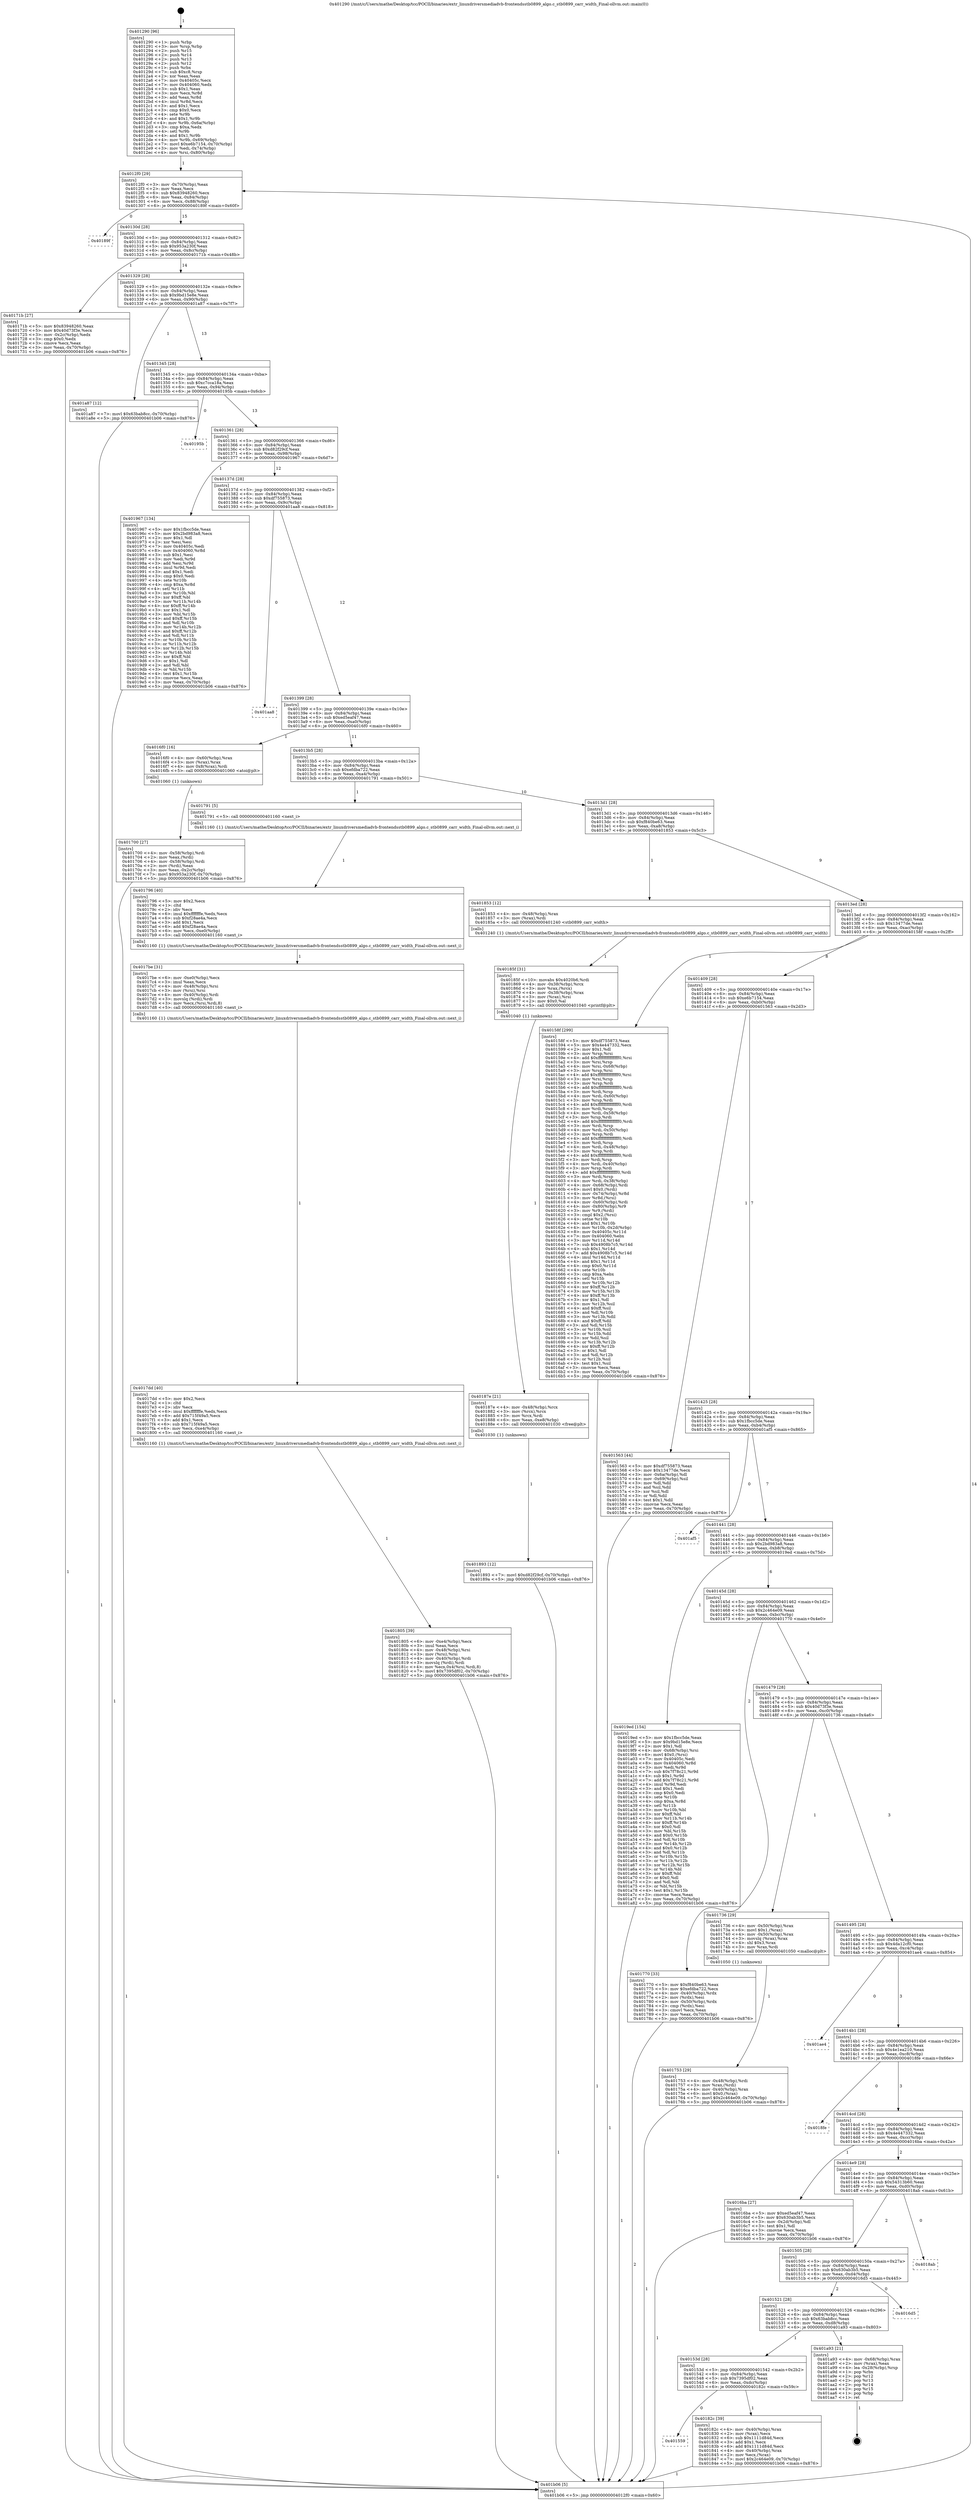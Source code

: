 digraph "0x401290" {
  label = "0x401290 (/mnt/c/Users/mathe/Desktop/tcc/POCII/binaries/extr_linuxdriversmediadvb-frontendsstb0899_algo.c_stb0899_carr_width_Final-ollvm.out::main(0))"
  labelloc = "t"
  node[shape=record]

  Entry [label="",width=0.3,height=0.3,shape=circle,fillcolor=black,style=filled]
  "0x4012f0" [label="{
     0x4012f0 [29]\l
     | [instrs]\l
     &nbsp;&nbsp;0x4012f0 \<+3\>: mov -0x70(%rbp),%eax\l
     &nbsp;&nbsp;0x4012f3 \<+2\>: mov %eax,%ecx\l
     &nbsp;&nbsp;0x4012f5 \<+6\>: sub $0x83948260,%ecx\l
     &nbsp;&nbsp;0x4012fb \<+6\>: mov %eax,-0x84(%rbp)\l
     &nbsp;&nbsp;0x401301 \<+6\>: mov %ecx,-0x88(%rbp)\l
     &nbsp;&nbsp;0x401307 \<+6\>: je 000000000040189f \<main+0x60f\>\l
  }"]
  "0x40189f" [label="{
     0x40189f\l
  }", style=dashed]
  "0x40130d" [label="{
     0x40130d [28]\l
     | [instrs]\l
     &nbsp;&nbsp;0x40130d \<+5\>: jmp 0000000000401312 \<main+0x82\>\l
     &nbsp;&nbsp;0x401312 \<+6\>: mov -0x84(%rbp),%eax\l
     &nbsp;&nbsp;0x401318 \<+5\>: sub $0x953a230f,%eax\l
     &nbsp;&nbsp;0x40131d \<+6\>: mov %eax,-0x8c(%rbp)\l
     &nbsp;&nbsp;0x401323 \<+6\>: je 000000000040171b \<main+0x48b\>\l
  }"]
  Exit [label="",width=0.3,height=0.3,shape=circle,fillcolor=black,style=filled,peripheries=2]
  "0x40171b" [label="{
     0x40171b [27]\l
     | [instrs]\l
     &nbsp;&nbsp;0x40171b \<+5\>: mov $0x83948260,%eax\l
     &nbsp;&nbsp;0x401720 \<+5\>: mov $0x40d73f3e,%ecx\l
     &nbsp;&nbsp;0x401725 \<+3\>: mov -0x2c(%rbp),%edx\l
     &nbsp;&nbsp;0x401728 \<+3\>: cmp $0x0,%edx\l
     &nbsp;&nbsp;0x40172b \<+3\>: cmove %ecx,%eax\l
     &nbsp;&nbsp;0x40172e \<+3\>: mov %eax,-0x70(%rbp)\l
     &nbsp;&nbsp;0x401731 \<+5\>: jmp 0000000000401b06 \<main+0x876\>\l
  }"]
  "0x401329" [label="{
     0x401329 [28]\l
     | [instrs]\l
     &nbsp;&nbsp;0x401329 \<+5\>: jmp 000000000040132e \<main+0x9e\>\l
     &nbsp;&nbsp;0x40132e \<+6\>: mov -0x84(%rbp),%eax\l
     &nbsp;&nbsp;0x401334 \<+5\>: sub $0x9bd15e8e,%eax\l
     &nbsp;&nbsp;0x401339 \<+6\>: mov %eax,-0x90(%rbp)\l
     &nbsp;&nbsp;0x40133f \<+6\>: je 0000000000401a87 \<main+0x7f7\>\l
  }"]
  "0x401893" [label="{
     0x401893 [12]\l
     | [instrs]\l
     &nbsp;&nbsp;0x401893 \<+7\>: movl $0xd82f29cf,-0x70(%rbp)\l
     &nbsp;&nbsp;0x40189a \<+5\>: jmp 0000000000401b06 \<main+0x876\>\l
  }"]
  "0x401a87" [label="{
     0x401a87 [12]\l
     | [instrs]\l
     &nbsp;&nbsp;0x401a87 \<+7\>: movl $0x63bab8cc,-0x70(%rbp)\l
     &nbsp;&nbsp;0x401a8e \<+5\>: jmp 0000000000401b06 \<main+0x876\>\l
  }"]
  "0x401345" [label="{
     0x401345 [28]\l
     | [instrs]\l
     &nbsp;&nbsp;0x401345 \<+5\>: jmp 000000000040134a \<main+0xba\>\l
     &nbsp;&nbsp;0x40134a \<+6\>: mov -0x84(%rbp),%eax\l
     &nbsp;&nbsp;0x401350 \<+5\>: sub $0xc7cca18a,%eax\l
     &nbsp;&nbsp;0x401355 \<+6\>: mov %eax,-0x94(%rbp)\l
     &nbsp;&nbsp;0x40135b \<+6\>: je 000000000040195b \<main+0x6cb\>\l
  }"]
  "0x40187e" [label="{
     0x40187e [21]\l
     | [instrs]\l
     &nbsp;&nbsp;0x40187e \<+4\>: mov -0x48(%rbp),%rcx\l
     &nbsp;&nbsp;0x401882 \<+3\>: mov (%rcx),%rcx\l
     &nbsp;&nbsp;0x401885 \<+3\>: mov %rcx,%rdi\l
     &nbsp;&nbsp;0x401888 \<+6\>: mov %eax,-0xe8(%rbp)\l
     &nbsp;&nbsp;0x40188e \<+5\>: call 0000000000401030 \<free@plt\>\l
     | [calls]\l
     &nbsp;&nbsp;0x401030 \{1\} (unknown)\l
  }"]
  "0x40195b" [label="{
     0x40195b\l
  }", style=dashed]
  "0x401361" [label="{
     0x401361 [28]\l
     | [instrs]\l
     &nbsp;&nbsp;0x401361 \<+5\>: jmp 0000000000401366 \<main+0xd6\>\l
     &nbsp;&nbsp;0x401366 \<+6\>: mov -0x84(%rbp),%eax\l
     &nbsp;&nbsp;0x40136c \<+5\>: sub $0xd82f29cf,%eax\l
     &nbsp;&nbsp;0x401371 \<+6\>: mov %eax,-0x98(%rbp)\l
     &nbsp;&nbsp;0x401377 \<+6\>: je 0000000000401967 \<main+0x6d7\>\l
  }"]
  "0x40185f" [label="{
     0x40185f [31]\l
     | [instrs]\l
     &nbsp;&nbsp;0x40185f \<+10\>: movabs $0x4020b6,%rdi\l
     &nbsp;&nbsp;0x401869 \<+4\>: mov -0x38(%rbp),%rcx\l
     &nbsp;&nbsp;0x40186d \<+3\>: mov %rax,(%rcx)\l
     &nbsp;&nbsp;0x401870 \<+4\>: mov -0x38(%rbp),%rax\l
     &nbsp;&nbsp;0x401874 \<+3\>: mov (%rax),%rsi\l
     &nbsp;&nbsp;0x401877 \<+2\>: mov $0x0,%al\l
     &nbsp;&nbsp;0x401879 \<+5\>: call 0000000000401040 \<printf@plt\>\l
     | [calls]\l
     &nbsp;&nbsp;0x401040 \{1\} (unknown)\l
  }"]
  "0x401967" [label="{
     0x401967 [134]\l
     | [instrs]\l
     &nbsp;&nbsp;0x401967 \<+5\>: mov $0x1fbcc5de,%eax\l
     &nbsp;&nbsp;0x40196c \<+5\>: mov $0x2bd983a8,%ecx\l
     &nbsp;&nbsp;0x401971 \<+2\>: mov $0x1,%dl\l
     &nbsp;&nbsp;0x401973 \<+2\>: xor %esi,%esi\l
     &nbsp;&nbsp;0x401975 \<+7\>: mov 0x40405c,%edi\l
     &nbsp;&nbsp;0x40197c \<+8\>: mov 0x404060,%r8d\l
     &nbsp;&nbsp;0x401984 \<+3\>: sub $0x1,%esi\l
     &nbsp;&nbsp;0x401987 \<+3\>: mov %edi,%r9d\l
     &nbsp;&nbsp;0x40198a \<+3\>: add %esi,%r9d\l
     &nbsp;&nbsp;0x40198d \<+4\>: imul %r9d,%edi\l
     &nbsp;&nbsp;0x401991 \<+3\>: and $0x1,%edi\l
     &nbsp;&nbsp;0x401994 \<+3\>: cmp $0x0,%edi\l
     &nbsp;&nbsp;0x401997 \<+4\>: sete %r10b\l
     &nbsp;&nbsp;0x40199b \<+4\>: cmp $0xa,%r8d\l
     &nbsp;&nbsp;0x40199f \<+4\>: setl %r11b\l
     &nbsp;&nbsp;0x4019a3 \<+3\>: mov %r10b,%bl\l
     &nbsp;&nbsp;0x4019a6 \<+3\>: xor $0xff,%bl\l
     &nbsp;&nbsp;0x4019a9 \<+3\>: mov %r11b,%r14b\l
     &nbsp;&nbsp;0x4019ac \<+4\>: xor $0xff,%r14b\l
     &nbsp;&nbsp;0x4019b0 \<+3\>: xor $0x1,%dl\l
     &nbsp;&nbsp;0x4019b3 \<+3\>: mov %bl,%r15b\l
     &nbsp;&nbsp;0x4019b6 \<+4\>: and $0xff,%r15b\l
     &nbsp;&nbsp;0x4019ba \<+3\>: and %dl,%r10b\l
     &nbsp;&nbsp;0x4019bd \<+3\>: mov %r14b,%r12b\l
     &nbsp;&nbsp;0x4019c0 \<+4\>: and $0xff,%r12b\l
     &nbsp;&nbsp;0x4019c4 \<+3\>: and %dl,%r11b\l
     &nbsp;&nbsp;0x4019c7 \<+3\>: or %r10b,%r15b\l
     &nbsp;&nbsp;0x4019ca \<+3\>: or %r11b,%r12b\l
     &nbsp;&nbsp;0x4019cd \<+3\>: xor %r12b,%r15b\l
     &nbsp;&nbsp;0x4019d0 \<+3\>: or %r14b,%bl\l
     &nbsp;&nbsp;0x4019d3 \<+3\>: xor $0xff,%bl\l
     &nbsp;&nbsp;0x4019d6 \<+3\>: or $0x1,%dl\l
     &nbsp;&nbsp;0x4019d9 \<+2\>: and %dl,%bl\l
     &nbsp;&nbsp;0x4019db \<+3\>: or %bl,%r15b\l
     &nbsp;&nbsp;0x4019de \<+4\>: test $0x1,%r15b\l
     &nbsp;&nbsp;0x4019e2 \<+3\>: cmovne %ecx,%eax\l
     &nbsp;&nbsp;0x4019e5 \<+3\>: mov %eax,-0x70(%rbp)\l
     &nbsp;&nbsp;0x4019e8 \<+5\>: jmp 0000000000401b06 \<main+0x876\>\l
  }"]
  "0x40137d" [label="{
     0x40137d [28]\l
     | [instrs]\l
     &nbsp;&nbsp;0x40137d \<+5\>: jmp 0000000000401382 \<main+0xf2\>\l
     &nbsp;&nbsp;0x401382 \<+6\>: mov -0x84(%rbp),%eax\l
     &nbsp;&nbsp;0x401388 \<+5\>: sub $0xdf755873,%eax\l
     &nbsp;&nbsp;0x40138d \<+6\>: mov %eax,-0x9c(%rbp)\l
     &nbsp;&nbsp;0x401393 \<+6\>: je 0000000000401aa8 \<main+0x818\>\l
  }"]
  "0x401559" [label="{
     0x401559\l
  }", style=dashed]
  "0x401aa8" [label="{
     0x401aa8\l
  }", style=dashed]
  "0x401399" [label="{
     0x401399 [28]\l
     | [instrs]\l
     &nbsp;&nbsp;0x401399 \<+5\>: jmp 000000000040139e \<main+0x10e\>\l
     &nbsp;&nbsp;0x40139e \<+6\>: mov -0x84(%rbp),%eax\l
     &nbsp;&nbsp;0x4013a4 \<+5\>: sub $0xed5eaf47,%eax\l
     &nbsp;&nbsp;0x4013a9 \<+6\>: mov %eax,-0xa0(%rbp)\l
     &nbsp;&nbsp;0x4013af \<+6\>: je 00000000004016f0 \<main+0x460\>\l
  }"]
  "0x40182c" [label="{
     0x40182c [39]\l
     | [instrs]\l
     &nbsp;&nbsp;0x40182c \<+4\>: mov -0x40(%rbp),%rax\l
     &nbsp;&nbsp;0x401830 \<+2\>: mov (%rax),%ecx\l
     &nbsp;&nbsp;0x401832 \<+6\>: sub $0x1111d84d,%ecx\l
     &nbsp;&nbsp;0x401838 \<+3\>: add $0x1,%ecx\l
     &nbsp;&nbsp;0x40183b \<+6\>: add $0x1111d84d,%ecx\l
     &nbsp;&nbsp;0x401841 \<+4\>: mov -0x40(%rbp),%rax\l
     &nbsp;&nbsp;0x401845 \<+2\>: mov %ecx,(%rax)\l
     &nbsp;&nbsp;0x401847 \<+7\>: movl $0x2c464e09,-0x70(%rbp)\l
     &nbsp;&nbsp;0x40184e \<+5\>: jmp 0000000000401b06 \<main+0x876\>\l
  }"]
  "0x4016f0" [label="{
     0x4016f0 [16]\l
     | [instrs]\l
     &nbsp;&nbsp;0x4016f0 \<+4\>: mov -0x60(%rbp),%rax\l
     &nbsp;&nbsp;0x4016f4 \<+3\>: mov (%rax),%rax\l
     &nbsp;&nbsp;0x4016f7 \<+4\>: mov 0x8(%rax),%rdi\l
     &nbsp;&nbsp;0x4016fb \<+5\>: call 0000000000401060 \<atoi@plt\>\l
     | [calls]\l
     &nbsp;&nbsp;0x401060 \{1\} (unknown)\l
  }"]
  "0x4013b5" [label="{
     0x4013b5 [28]\l
     | [instrs]\l
     &nbsp;&nbsp;0x4013b5 \<+5\>: jmp 00000000004013ba \<main+0x12a\>\l
     &nbsp;&nbsp;0x4013ba \<+6\>: mov -0x84(%rbp),%eax\l
     &nbsp;&nbsp;0x4013c0 \<+5\>: sub $0xefdba722,%eax\l
     &nbsp;&nbsp;0x4013c5 \<+6\>: mov %eax,-0xa4(%rbp)\l
     &nbsp;&nbsp;0x4013cb \<+6\>: je 0000000000401791 \<main+0x501\>\l
  }"]
  "0x40153d" [label="{
     0x40153d [28]\l
     | [instrs]\l
     &nbsp;&nbsp;0x40153d \<+5\>: jmp 0000000000401542 \<main+0x2b2\>\l
     &nbsp;&nbsp;0x401542 \<+6\>: mov -0x84(%rbp),%eax\l
     &nbsp;&nbsp;0x401548 \<+5\>: sub $0x7395df02,%eax\l
     &nbsp;&nbsp;0x40154d \<+6\>: mov %eax,-0xdc(%rbp)\l
     &nbsp;&nbsp;0x401553 \<+6\>: je 000000000040182c \<main+0x59c\>\l
  }"]
  "0x401791" [label="{
     0x401791 [5]\l
     | [instrs]\l
     &nbsp;&nbsp;0x401791 \<+5\>: call 0000000000401160 \<next_i\>\l
     | [calls]\l
     &nbsp;&nbsp;0x401160 \{1\} (/mnt/c/Users/mathe/Desktop/tcc/POCII/binaries/extr_linuxdriversmediadvb-frontendsstb0899_algo.c_stb0899_carr_width_Final-ollvm.out::next_i)\l
  }"]
  "0x4013d1" [label="{
     0x4013d1 [28]\l
     | [instrs]\l
     &nbsp;&nbsp;0x4013d1 \<+5\>: jmp 00000000004013d6 \<main+0x146\>\l
     &nbsp;&nbsp;0x4013d6 \<+6\>: mov -0x84(%rbp),%eax\l
     &nbsp;&nbsp;0x4013dc \<+5\>: sub $0xf840be63,%eax\l
     &nbsp;&nbsp;0x4013e1 \<+6\>: mov %eax,-0xa8(%rbp)\l
     &nbsp;&nbsp;0x4013e7 \<+6\>: je 0000000000401853 \<main+0x5c3\>\l
  }"]
  "0x401a93" [label="{
     0x401a93 [21]\l
     | [instrs]\l
     &nbsp;&nbsp;0x401a93 \<+4\>: mov -0x68(%rbp),%rax\l
     &nbsp;&nbsp;0x401a97 \<+2\>: mov (%rax),%eax\l
     &nbsp;&nbsp;0x401a99 \<+4\>: lea -0x28(%rbp),%rsp\l
     &nbsp;&nbsp;0x401a9d \<+1\>: pop %rbx\l
     &nbsp;&nbsp;0x401a9e \<+2\>: pop %r12\l
     &nbsp;&nbsp;0x401aa0 \<+2\>: pop %r13\l
     &nbsp;&nbsp;0x401aa2 \<+2\>: pop %r14\l
     &nbsp;&nbsp;0x401aa4 \<+2\>: pop %r15\l
     &nbsp;&nbsp;0x401aa6 \<+1\>: pop %rbp\l
     &nbsp;&nbsp;0x401aa7 \<+1\>: ret\l
  }"]
  "0x401853" [label="{
     0x401853 [12]\l
     | [instrs]\l
     &nbsp;&nbsp;0x401853 \<+4\>: mov -0x48(%rbp),%rax\l
     &nbsp;&nbsp;0x401857 \<+3\>: mov (%rax),%rdi\l
     &nbsp;&nbsp;0x40185a \<+5\>: call 0000000000401240 \<stb0899_carr_width\>\l
     | [calls]\l
     &nbsp;&nbsp;0x401240 \{1\} (/mnt/c/Users/mathe/Desktop/tcc/POCII/binaries/extr_linuxdriversmediadvb-frontendsstb0899_algo.c_stb0899_carr_width_Final-ollvm.out::stb0899_carr_width)\l
  }"]
  "0x4013ed" [label="{
     0x4013ed [28]\l
     | [instrs]\l
     &nbsp;&nbsp;0x4013ed \<+5\>: jmp 00000000004013f2 \<main+0x162\>\l
     &nbsp;&nbsp;0x4013f2 \<+6\>: mov -0x84(%rbp),%eax\l
     &nbsp;&nbsp;0x4013f8 \<+5\>: sub $0x13477de,%eax\l
     &nbsp;&nbsp;0x4013fd \<+6\>: mov %eax,-0xac(%rbp)\l
     &nbsp;&nbsp;0x401403 \<+6\>: je 000000000040158f \<main+0x2ff\>\l
  }"]
  "0x401521" [label="{
     0x401521 [28]\l
     | [instrs]\l
     &nbsp;&nbsp;0x401521 \<+5\>: jmp 0000000000401526 \<main+0x296\>\l
     &nbsp;&nbsp;0x401526 \<+6\>: mov -0x84(%rbp),%eax\l
     &nbsp;&nbsp;0x40152c \<+5\>: sub $0x63bab8cc,%eax\l
     &nbsp;&nbsp;0x401531 \<+6\>: mov %eax,-0xd8(%rbp)\l
     &nbsp;&nbsp;0x401537 \<+6\>: je 0000000000401a93 \<main+0x803\>\l
  }"]
  "0x40158f" [label="{
     0x40158f [299]\l
     | [instrs]\l
     &nbsp;&nbsp;0x40158f \<+5\>: mov $0xdf755873,%eax\l
     &nbsp;&nbsp;0x401594 \<+5\>: mov $0x4e447332,%ecx\l
     &nbsp;&nbsp;0x401599 \<+2\>: mov $0x1,%dl\l
     &nbsp;&nbsp;0x40159b \<+3\>: mov %rsp,%rsi\l
     &nbsp;&nbsp;0x40159e \<+4\>: add $0xfffffffffffffff0,%rsi\l
     &nbsp;&nbsp;0x4015a2 \<+3\>: mov %rsi,%rsp\l
     &nbsp;&nbsp;0x4015a5 \<+4\>: mov %rsi,-0x68(%rbp)\l
     &nbsp;&nbsp;0x4015a9 \<+3\>: mov %rsp,%rsi\l
     &nbsp;&nbsp;0x4015ac \<+4\>: add $0xfffffffffffffff0,%rsi\l
     &nbsp;&nbsp;0x4015b0 \<+3\>: mov %rsi,%rsp\l
     &nbsp;&nbsp;0x4015b3 \<+3\>: mov %rsp,%rdi\l
     &nbsp;&nbsp;0x4015b6 \<+4\>: add $0xfffffffffffffff0,%rdi\l
     &nbsp;&nbsp;0x4015ba \<+3\>: mov %rdi,%rsp\l
     &nbsp;&nbsp;0x4015bd \<+4\>: mov %rdi,-0x60(%rbp)\l
     &nbsp;&nbsp;0x4015c1 \<+3\>: mov %rsp,%rdi\l
     &nbsp;&nbsp;0x4015c4 \<+4\>: add $0xfffffffffffffff0,%rdi\l
     &nbsp;&nbsp;0x4015c8 \<+3\>: mov %rdi,%rsp\l
     &nbsp;&nbsp;0x4015cb \<+4\>: mov %rdi,-0x58(%rbp)\l
     &nbsp;&nbsp;0x4015cf \<+3\>: mov %rsp,%rdi\l
     &nbsp;&nbsp;0x4015d2 \<+4\>: add $0xfffffffffffffff0,%rdi\l
     &nbsp;&nbsp;0x4015d6 \<+3\>: mov %rdi,%rsp\l
     &nbsp;&nbsp;0x4015d9 \<+4\>: mov %rdi,-0x50(%rbp)\l
     &nbsp;&nbsp;0x4015dd \<+3\>: mov %rsp,%rdi\l
     &nbsp;&nbsp;0x4015e0 \<+4\>: add $0xfffffffffffffff0,%rdi\l
     &nbsp;&nbsp;0x4015e4 \<+3\>: mov %rdi,%rsp\l
     &nbsp;&nbsp;0x4015e7 \<+4\>: mov %rdi,-0x48(%rbp)\l
     &nbsp;&nbsp;0x4015eb \<+3\>: mov %rsp,%rdi\l
     &nbsp;&nbsp;0x4015ee \<+4\>: add $0xfffffffffffffff0,%rdi\l
     &nbsp;&nbsp;0x4015f2 \<+3\>: mov %rdi,%rsp\l
     &nbsp;&nbsp;0x4015f5 \<+4\>: mov %rdi,-0x40(%rbp)\l
     &nbsp;&nbsp;0x4015f9 \<+3\>: mov %rsp,%rdi\l
     &nbsp;&nbsp;0x4015fc \<+4\>: add $0xfffffffffffffff0,%rdi\l
     &nbsp;&nbsp;0x401600 \<+3\>: mov %rdi,%rsp\l
     &nbsp;&nbsp;0x401603 \<+4\>: mov %rdi,-0x38(%rbp)\l
     &nbsp;&nbsp;0x401607 \<+4\>: mov -0x68(%rbp),%rdi\l
     &nbsp;&nbsp;0x40160b \<+6\>: movl $0x0,(%rdi)\l
     &nbsp;&nbsp;0x401611 \<+4\>: mov -0x74(%rbp),%r8d\l
     &nbsp;&nbsp;0x401615 \<+3\>: mov %r8d,(%rsi)\l
     &nbsp;&nbsp;0x401618 \<+4\>: mov -0x60(%rbp),%rdi\l
     &nbsp;&nbsp;0x40161c \<+4\>: mov -0x80(%rbp),%r9\l
     &nbsp;&nbsp;0x401620 \<+3\>: mov %r9,(%rdi)\l
     &nbsp;&nbsp;0x401623 \<+3\>: cmpl $0x2,(%rsi)\l
     &nbsp;&nbsp;0x401626 \<+4\>: setne %r10b\l
     &nbsp;&nbsp;0x40162a \<+4\>: and $0x1,%r10b\l
     &nbsp;&nbsp;0x40162e \<+4\>: mov %r10b,-0x2d(%rbp)\l
     &nbsp;&nbsp;0x401632 \<+8\>: mov 0x40405c,%r11d\l
     &nbsp;&nbsp;0x40163a \<+7\>: mov 0x404060,%ebx\l
     &nbsp;&nbsp;0x401641 \<+3\>: mov %r11d,%r14d\l
     &nbsp;&nbsp;0x401644 \<+7\>: sub $0x4908b7c5,%r14d\l
     &nbsp;&nbsp;0x40164b \<+4\>: sub $0x1,%r14d\l
     &nbsp;&nbsp;0x40164f \<+7\>: add $0x4908b7c5,%r14d\l
     &nbsp;&nbsp;0x401656 \<+4\>: imul %r14d,%r11d\l
     &nbsp;&nbsp;0x40165a \<+4\>: and $0x1,%r11d\l
     &nbsp;&nbsp;0x40165e \<+4\>: cmp $0x0,%r11d\l
     &nbsp;&nbsp;0x401662 \<+4\>: sete %r10b\l
     &nbsp;&nbsp;0x401666 \<+3\>: cmp $0xa,%ebx\l
     &nbsp;&nbsp;0x401669 \<+4\>: setl %r15b\l
     &nbsp;&nbsp;0x40166d \<+3\>: mov %r10b,%r12b\l
     &nbsp;&nbsp;0x401670 \<+4\>: xor $0xff,%r12b\l
     &nbsp;&nbsp;0x401674 \<+3\>: mov %r15b,%r13b\l
     &nbsp;&nbsp;0x401677 \<+4\>: xor $0xff,%r13b\l
     &nbsp;&nbsp;0x40167b \<+3\>: xor $0x1,%dl\l
     &nbsp;&nbsp;0x40167e \<+3\>: mov %r12b,%sil\l
     &nbsp;&nbsp;0x401681 \<+4\>: and $0xff,%sil\l
     &nbsp;&nbsp;0x401685 \<+3\>: and %dl,%r10b\l
     &nbsp;&nbsp;0x401688 \<+3\>: mov %r13b,%dil\l
     &nbsp;&nbsp;0x40168b \<+4\>: and $0xff,%dil\l
     &nbsp;&nbsp;0x40168f \<+3\>: and %dl,%r15b\l
     &nbsp;&nbsp;0x401692 \<+3\>: or %r10b,%sil\l
     &nbsp;&nbsp;0x401695 \<+3\>: or %r15b,%dil\l
     &nbsp;&nbsp;0x401698 \<+3\>: xor %dil,%sil\l
     &nbsp;&nbsp;0x40169b \<+3\>: or %r13b,%r12b\l
     &nbsp;&nbsp;0x40169e \<+4\>: xor $0xff,%r12b\l
     &nbsp;&nbsp;0x4016a2 \<+3\>: or $0x1,%dl\l
     &nbsp;&nbsp;0x4016a5 \<+3\>: and %dl,%r12b\l
     &nbsp;&nbsp;0x4016a8 \<+3\>: or %r12b,%sil\l
     &nbsp;&nbsp;0x4016ab \<+4\>: test $0x1,%sil\l
     &nbsp;&nbsp;0x4016af \<+3\>: cmovne %ecx,%eax\l
     &nbsp;&nbsp;0x4016b2 \<+3\>: mov %eax,-0x70(%rbp)\l
     &nbsp;&nbsp;0x4016b5 \<+5\>: jmp 0000000000401b06 \<main+0x876\>\l
  }"]
  "0x401409" [label="{
     0x401409 [28]\l
     | [instrs]\l
     &nbsp;&nbsp;0x401409 \<+5\>: jmp 000000000040140e \<main+0x17e\>\l
     &nbsp;&nbsp;0x40140e \<+6\>: mov -0x84(%rbp),%eax\l
     &nbsp;&nbsp;0x401414 \<+5\>: sub $0xe6b7154,%eax\l
     &nbsp;&nbsp;0x401419 \<+6\>: mov %eax,-0xb0(%rbp)\l
     &nbsp;&nbsp;0x40141f \<+6\>: je 0000000000401563 \<main+0x2d3\>\l
  }"]
  "0x4016d5" [label="{
     0x4016d5\l
  }", style=dashed]
  "0x401563" [label="{
     0x401563 [44]\l
     | [instrs]\l
     &nbsp;&nbsp;0x401563 \<+5\>: mov $0xdf755873,%eax\l
     &nbsp;&nbsp;0x401568 \<+5\>: mov $0x13477de,%ecx\l
     &nbsp;&nbsp;0x40156d \<+3\>: mov -0x6a(%rbp),%dl\l
     &nbsp;&nbsp;0x401570 \<+4\>: mov -0x69(%rbp),%sil\l
     &nbsp;&nbsp;0x401574 \<+3\>: mov %dl,%dil\l
     &nbsp;&nbsp;0x401577 \<+3\>: and %sil,%dil\l
     &nbsp;&nbsp;0x40157a \<+3\>: xor %sil,%dl\l
     &nbsp;&nbsp;0x40157d \<+3\>: or %dl,%dil\l
     &nbsp;&nbsp;0x401580 \<+4\>: test $0x1,%dil\l
     &nbsp;&nbsp;0x401584 \<+3\>: cmovne %ecx,%eax\l
     &nbsp;&nbsp;0x401587 \<+3\>: mov %eax,-0x70(%rbp)\l
     &nbsp;&nbsp;0x40158a \<+5\>: jmp 0000000000401b06 \<main+0x876\>\l
  }"]
  "0x401425" [label="{
     0x401425 [28]\l
     | [instrs]\l
     &nbsp;&nbsp;0x401425 \<+5\>: jmp 000000000040142a \<main+0x19a\>\l
     &nbsp;&nbsp;0x40142a \<+6\>: mov -0x84(%rbp),%eax\l
     &nbsp;&nbsp;0x401430 \<+5\>: sub $0x1fbcc5de,%eax\l
     &nbsp;&nbsp;0x401435 \<+6\>: mov %eax,-0xb4(%rbp)\l
     &nbsp;&nbsp;0x40143b \<+6\>: je 0000000000401af5 \<main+0x865\>\l
  }"]
  "0x401b06" [label="{
     0x401b06 [5]\l
     | [instrs]\l
     &nbsp;&nbsp;0x401b06 \<+5\>: jmp 00000000004012f0 \<main+0x60\>\l
  }"]
  "0x401290" [label="{
     0x401290 [96]\l
     | [instrs]\l
     &nbsp;&nbsp;0x401290 \<+1\>: push %rbp\l
     &nbsp;&nbsp;0x401291 \<+3\>: mov %rsp,%rbp\l
     &nbsp;&nbsp;0x401294 \<+2\>: push %r15\l
     &nbsp;&nbsp;0x401296 \<+2\>: push %r14\l
     &nbsp;&nbsp;0x401298 \<+2\>: push %r13\l
     &nbsp;&nbsp;0x40129a \<+2\>: push %r12\l
     &nbsp;&nbsp;0x40129c \<+1\>: push %rbx\l
     &nbsp;&nbsp;0x40129d \<+7\>: sub $0xc8,%rsp\l
     &nbsp;&nbsp;0x4012a4 \<+2\>: xor %eax,%eax\l
     &nbsp;&nbsp;0x4012a6 \<+7\>: mov 0x40405c,%ecx\l
     &nbsp;&nbsp;0x4012ad \<+7\>: mov 0x404060,%edx\l
     &nbsp;&nbsp;0x4012b4 \<+3\>: sub $0x1,%eax\l
     &nbsp;&nbsp;0x4012b7 \<+3\>: mov %ecx,%r8d\l
     &nbsp;&nbsp;0x4012ba \<+3\>: add %eax,%r8d\l
     &nbsp;&nbsp;0x4012bd \<+4\>: imul %r8d,%ecx\l
     &nbsp;&nbsp;0x4012c1 \<+3\>: and $0x1,%ecx\l
     &nbsp;&nbsp;0x4012c4 \<+3\>: cmp $0x0,%ecx\l
     &nbsp;&nbsp;0x4012c7 \<+4\>: sete %r9b\l
     &nbsp;&nbsp;0x4012cb \<+4\>: and $0x1,%r9b\l
     &nbsp;&nbsp;0x4012cf \<+4\>: mov %r9b,-0x6a(%rbp)\l
     &nbsp;&nbsp;0x4012d3 \<+3\>: cmp $0xa,%edx\l
     &nbsp;&nbsp;0x4012d6 \<+4\>: setl %r9b\l
     &nbsp;&nbsp;0x4012da \<+4\>: and $0x1,%r9b\l
     &nbsp;&nbsp;0x4012de \<+4\>: mov %r9b,-0x69(%rbp)\l
     &nbsp;&nbsp;0x4012e2 \<+7\>: movl $0xe6b7154,-0x70(%rbp)\l
     &nbsp;&nbsp;0x4012e9 \<+3\>: mov %edi,-0x74(%rbp)\l
     &nbsp;&nbsp;0x4012ec \<+4\>: mov %rsi,-0x80(%rbp)\l
  }"]
  "0x401505" [label="{
     0x401505 [28]\l
     | [instrs]\l
     &nbsp;&nbsp;0x401505 \<+5\>: jmp 000000000040150a \<main+0x27a\>\l
     &nbsp;&nbsp;0x40150a \<+6\>: mov -0x84(%rbp),%eax\l
     &nbsp;&nbsp;0x401510 \<+5\>: sub $0x630ab3b5,%eax\l
     &nbsp;&nbsp;0x401515 \<+6\>: mov %eax,-0xd4(%rbp)\l
     &nbsp;&nbsp;0x40151b \<+6\>: je 00000000004016d5 \<main+0x445\>\l
  }"]
  "0x4018ab" [label="{
     0x4018ab\l
  }", style=dashed]
  "0x401af5" [label="{
     0x401af5\l
  }", style=dashed]
  "0x401441" [label="{
     0x401441 [28]\l
     | [instrs]\l
     &nbsp;&nbsp;0x401441 \<+5\>: jmp 0000000000401446 \<main+0x1b6\>\l
     &nbsp;&nbsp;0x401446 \<+6\>: mov -0x84(%rbp),%eax\l
     &nbsp;&nbsp;0x40144c \<+5\>: sub $0x2bd983a8,%eax\l
     &nbsp;&nbsp;0x401451 \<+6\>: mov %eax,-0xb8(%rbp)\l
     &nbsp;&nbsp;0x401457 \<+6\>: je 00000000004019ed \<main+0x75d\>\l
  }"]
  "0x401805" [label="{
     0x401805 [39]\l
     | [instrs]\l
     &nbsp;&nbsp;0x401805 \<+6\>: mov -0xe4(%rbp),%ecx\l
     &nbsp;&nbsp;0x40180b \<+3\>: imul %eax,%ecx\l
     &nbsp;&nbsp;0x40180e \<+4\>: mov -0x48(%rbp),%rsi\l
     &nbsp;&nbsp;0x401812 \<+3\>: mov (%rsi),%rsi\l
     &nbsp;&nbsp;0x401815 \<+4\>: mov -0x40(%rbp),%rdi\l
     &nbsp;&nbsp;0x401819 \<+3\>: movslq (%rdi),%rdi\l
     &nbsp;&nbsp;0x40181c \<+4\>: mov %ecx,0x4(%rsi,%rdi,8)\l
     &nbsp;&nbsp;0x401820 \<+7\>: movl $0x7395df02,-0x70(%rbp)\l
     &nbsp;&nbsp;0x401827 \<+5\>: jmp 0000000000401b06 \<main+0x876\>\l
  }"]
  "0x4019ed" [label="{
     0x4019ed [154]\l
     | [instrs]\l
     &nbsp;&nbsp;0x4019ed \<+5\>: mov $0x1fbcc5de,%eax\l
     &nbsp;&nbsp;0x4019f2 \<+5\>: mov $0x9bd15e8e,%ecx\l
     &nbsp;&nbsp;0x4019f7 \<+2\>: mov $0x1,%dl\l
     &nbsp;&nbsp;0x4019f9 \<+4\>: mov -0x68(%rbp),%rsi\l
     &nbsp;&nbsp;0x4019fd \<+6\>: movl $0x0,(%rsi)\l
     &nbsp;&nbsp;0x401a03 \<+7\>: mov 0x40405c,%edi\l
     &nbsp;&nbsp;0x401a0a \<+8\>: mov 0x404060,%r8d\l
     &nbsp;&nbsp;0x401a12 \<+3\>: mov %edi,%r9d\l
     &nbsp;&nbsp;0x401a15 \<+7\>: sub $0x7f78c21,%r9d\l
     &nbsp;&nbsp;0x401a1c \<+4\>: sub $0x1,%r9d\l
     &nbsp;&nbsp;0x401a20 \<+7\>: add $0x7f78c21,%r9d\l
     &nbsp;&nbsp;0x401a27 \<+4\>: imul %r9d,%edi\l
     &nbsp;&nbsp;0x401a2b \<+3\>: and $0x1,%edi\l
     &nbsp;&nbsp;0x401a2e \<+3\>: cmp $0x0,%edi\l
     &nbsp;&nbsp;0x401a31 \<+4\>: sete %r10b\l
     &nbsp;&nbsp;0x401a35 \<+4\>: cmp $0xa,%r8d\l
     &nbsp;&nbsp;0x401a39 \<+4\>: setl %r11b\l
     &nbsp;&nbsp;0x401a3d \<+3\>: mov %r10b,%bl\l
     &nbsp;&nbsp;0x401a40 \<+3\>: xor $0xff,%bl\l
     &nbsp;&nbsp;0x401a43 \<+3\>: mov %r11b,%r14b\l
     &nbsp;&nbsp;0x401a46 \<+4\>: xor $0xff,%r14b\l
     &nbsp;&nbsp;0x401a4a \<+3\>: xor $0x0,%dl\l
     &nbsp;&nbsp;0x401a4d \<+3\>: mov %bl,%r15b\l
     &nbsp;&nbsp;0x401a50 \<+4\>: and $0x0,%r15b\l
     &nbsp;&nbsp;0x401a54 \<+3\>: and %dl,%r10b\l
     &nbsp;&nbsp;0x401a57 \<+3\>: mov %r14b,%r12b\l
     &nbsp;&nbsp;0x401a5a \<+4\>: and $0x0,%r12b\l
     &nbsp;&nbsp;0x401a5e \<+3\>: and %dl,%r11b\l
     &nbsp;&nbsp;0x401a61 \<+3\>: or %r10b,%r15b\l
     &nbsp;&nbsp;0x401a64 \<+3\>: or %r11b,%r12b\l
     &nbsp;&nbsp;0x401a67 \<+3\>: xor %r12b,%r15b\l
     &nbsp;&nbsp;0x401a6a \<+3\>: or %r14b,%bl\l
     &nbsp;&nbsp;0x401a6d \<+3\>: xor $0xff,%bl\l
     &nbsp;&nbsp;0x401a70 \<+3\>: or $0x0,%dl\l
     &nbsp;&nbsp;0x401a73 \<+2\>: and %dl,%bl\l
     &nbsp;&nbsp;0x401a75 \<+3\>: or %bl,%r15b\l
     &nbsp;&nbsp;0x401a78 \<+4\>: test $0x1,%r15b\l
     &nbsp;&nbsp;0x401a7c \<+3\>: cmovne %ecx,%eax\l
     &nbsp;&nbsp;0x401a7f \<+3\>: mov %eax,-0x70(%rbp)\l
     &nbsp;&nbsp;0x401a82 \<+5\>: jmp 0000000000401b06 \<main+0x876\>\l
  }"]
  "0x40145d" [label="{
     0x40145d [28]\l
     | [instrs]\l
     &nbsp;&nbsp;0x40145d \<+5\>: jmp 0000000000401462 \<main+0x1d2\>\l
     &nbsp;&nbsp;0x401462 \<+6\>: mov -0x84(%rbp),%eax\l
     &nbsp;&nbsp;0x401468 \<+5\>: sub $0x2c464e09,%eax\l
     &nbsp;&nbsp;0x40146d \<+6\>: mov %eax,-0xbc(%rbp)\l
     &nbsp;&nbsp;0x401473 \<+6\>: je 0000000000401770 \<main+0x4e0\>\l
  }"]
  "0x4017dd" [label="{
     0x4017dd [40]\l
     | [instrs]\l
     &nbsp;&nbsp;0x4017dd \<+5\>: mov $0x2,%ecx\l
     &nbsp;&nbsp;0x4017e2 \<+1\>: cltd\l
     &nbsp;&nbsp;0x4017e3 \<+2\>: idiv %ecx\l
     &nbsp;&nbsp;0x4017e5 \<+6\>: imul $0xfffffffe,%edx,%ecx\l
     &nbsp;&nbsp;0x4017eb \<+6\>: add $0x715f49a5,%ecx\l
     &nbsp;&nbsp;0x4017f1 \<+3\>: add $0x1,%ecx\l
     &nbsp;&nbsp;0x4017f4 \<+6\>: sub $0x715f49a5,%ecx\l
     &nbsp;&nbsp;0x4017fa \<+6\>: mov %ecx,-0xe4(%rbp)\l
     &nbsp;&nbsp;0x401800 \<+5\>: call 0000000000401160 \<next_i\>\l
     | [calls]\l
     &nbsp;&nbsp;0x401160 \{1\} (/mnt/c/Users/mathe/Desktop/tcc/POCII/binaries/extr_linuxdriversmediadvb-frontendsstb0899_algo.c_stb0899_carr_width_Final-ollvm.out::next_i)\l
  }"]
  "0x401770" [label="{
     0x401770 [33]\l
     | [instrs]\l
     &nbsp;&nbsp;0x401770 \<+5\>: mov $0xf840be63,%eax\l
     &nbsp;&nbsp;0x401775 \<+5\>: mov $0xefdba722,%ecx\l
     &nbsp;&nbsp;0x40177a \<+4\>: mov -0x40(%rbp),%rdx\l
     &nbsp;&nbsp;0x40177e \<+2\>: mov (%rdx),%esi\l
     &nbsp;&nbsp;0x401780 \<+4\>: mov -0x50(%rbp),%rdx\l
     &nbsp;&nbsp;0x401784 \<+2\>: cmp (%rdx),%esi\l
     &nbsp;&nbsp;0x401786 \<+3\>: cmovl %ecx,%eax\l
     &nbsp;&nbsp;0x401789 \<+3\>: mov %eax,-0x70(%rbp)\l
     &nbsp;&nbsp;0x40178c \<+5\>: jmp 0000000000401b06 \<main+0x876\>\l
  }"]
  "0x401479" [label="{
     0x401479 [28]\l
     | [instrs]\l
     &nbsp;&nbsp;0x401479 \<+5\>: jmp 000000000040147e \<main+0x1ee\>\l
     &nbsp;&nbsp;0x40147e \<+6\>: mov -0x84(%rbp),%eax\l
     &nbsp;&nbsp;0x401484 \<+5\>: sub $0x40d73f3e,%eax\l
     &nbsp;&nbsp;0x401489 \<+6\>: mov %eax,-0xc0(%rbp)\l
     &nbsp;&nbsp;0x40148f \<+6\>: je 0000000000401736 \<main+0x4a6\>\l
  }"]
  "0x4017be" [label="{
     0x4017be [31]\l
     | [instrs]\l
     &nbsp;&nbsp;0x4017be \<+6\>: mov -0xe0(%rbp),%ecx\l
     &nbsp;&nbsp;0x4017c4 \<+3\>: imul %eax,%ecx\l
     &nbsp;&nbsp;0x4017c7 \<+4\>: mov -0x48(%rbp),%rsi\l
     &nbsp;&nbsp;0x4017cb \<+3\>: mov (%rsi),%rsi\l
     &nbsp;&nbsp;0x4017ce \<+4\>: mov -0x40(%rbp),%rdi\l
     &nbsp;&nbsp;0x4017d2 \<+3\>: movslq (%rdi),%rdi\l
     &nbsp;&nbsp;0x4017d5 \<+3\>: mov %ecx,(%rsi,%rdi,8)\l
     &nbsp;&nbsp;0x4017d8 \<+5\>: call 0000000000401160 \<next_i\>\l
     | [calls]\l
     &nbsp;&nbsp;0x401160 \{1\} (/mnt/c/Users/mathe/Desktop/tcc/POCII/binaries/extr_linuxdriversmediadvb-frontendsstb0899_algo.c_stb0899_carr_width_Final-ollvm.out::next_i)\l
  }"]
  "0x401736" [label="{
     0x401736 [29]\l
     | [instrs]\l
     &nbsp;&nbsp;0x401736 \<+4\>: mov -0x50(%rbp),%rax\l
     &nbsp;&nbsp;0x40173a \<+6\>: movl $0x1,(%rax)\l
     &nbsp;&nbsp;0x401740 \<+4\>: mov -0x50(%rbp),%rax\l
     &nbsp;&nbsp;0x401744 \<+3\>: movslq (%rax),%rax\l
     &nbsp;&nbsp;0x401747 \<+4\>: shl $0x3,%rax\l
     &nbsp;&nbsp;0x40174b \<+3\>: mov %rax,%rdi\l
     &nbsp;&nbsp;0x40174e \<+5\>: call 0000000000401050 \<malloc@plt\>\l
     | [calls]\l
     &nbsp;&nbsp;0x401050 \{1\} (unknown)\l
  }"]
  "0x401495" [label="{
     0x401495 [28]\l
     | [instrs]\l
     &nbsp;&nbsp;0x401495 \<+5\>: jmp 000000000040149a \<main+0x20a\>\l
     &nbsp;&nbsp;0x40149a \<+6\>: mov -0x84(%rbp),%eax\l
     &nbsp;&nbsp;0x4014a0 \<+5\>: sub $0x4da12cf0,%eax\l
     &nbsp;&nbsp;0x4014a5 \<+6\>: mov %eax,-0xc4(%rbp)\l
     &nbsp;&nbsp;0x4014ab \<+6\>: je 0000000000401ae4 \<main+0x854\>\l
  }"]
  "0x401796" [label="{
     0x401796 [40]\l
     | [instrs]\l
     &nbsp;&nbsp;0x401796 \<+5\>: mov $0x2,%ecx\l
     &nbsp;&nbsp;0x40179b \<+1\>: cltd\l
     &nbsp;&nbsp;0x40179c \<+2\>: idiv %ecx\l
     &nbsp;&nbsp;0x40179e \<+6\>: imul $0xfffffffe,%edx,%ecx\l
     &nbsp;&nbsp;0x4017a4 \<+6\>: sub $0xf28ae4a,%ecx\l
     &nbsp;&nbsp;0x4017aa \<+3\>: add $0x1,%ecx\l
     &nbsp;&nbsp;0x4017ad \<+6\>: add $0xf28ae4a,%ecx\l
     &nbsp;&nbsp;0x4017b3 \<+6\>: mov %ecx,-0xe0(%rbp)\l
     &nbsp;&nbsp;0x4017b9 \<+5\>: call 0000000000401160 \<next_i\>\l
     | [calls]\l
     &nbsp;&nbsp;0x401160 \{1\} (/mnt/c/Users/mathe/Desktop/tcc/POCII/binaries/extr_linuxdriversmediadvb-frontendsstb0899_algo.c_stb0899_carr_width_Final-ollvm.out::next_i)\l
  }"]
  "0x401ae4" [label="{
     0x401ae4\l
  }", style=dashed]
  "0x4014b1" [label="{
     0x4014b1 [28]\l
     | [instrs]\l
     &nbsp;&nbsp;0x4014b1 \<+5\>: jmp 00000000004014b6 \<main+0x226\>\l
     &nbsp;&nbsp;0x4014b6 \<+6\>: mov -0x84(%rbp),%eax\l
     &nbsp;&nbsp;0x4014bc \<+5\>: sub $0x4e1ea210,%eax\l
     &nbsp;&nbsp;0x4014c1 \<+6\>: mov %eax,-0xc8(%rbp)\l
     &nbsp;&nbsp;0x4014c7 \<+6\>: je 00000000004018fe \<main+0x66e\>\l
  }"]
  "0x401753" [label="{
     0x401753 [29]\l
     | [instrs]\l
     &nbsp;&nbsp;0x401753 \<+4\>: mov -0x48(%rbp),%rdi\l
     &nbsp;&nbsp;0x401757 \<+3\>: mov %rax,(%rdi)\l
     &nbsp;&nbsp;0x40175a \<+4\>: mov -0x40(%rbp),%rax\l
     &nbsp;&nbsp;0x40175e \<+6\>: movl $0x0,(%rax)\l
     &nbsp;&nbsp;0x401764 \<+7\>: movl $0x2c464e09,-0x70(%rbp)\l
     &nbsp;&nbsp;0x40176b \<+5\>: jmp 0000000000401b06 \<main+0x876\>\l
  }"]
  "0x4018fe" [label="{
     0x4018fe\l
  }", style=dashed]
  "0x4014cd" [label="{
     0x4014cd [28]\l
     | [instrs]\l
     &nbsp;&nbsp;0x4014cd \<+5\>: jmp 00000000004014d2 \<main+0x242\>\l
     &nbsp;&nbsp;0x4014d2 \<+6\>: mov -0x84(%rbp),%eax\l
     &nbsp;&nbsp;0x4014d8 \<+5\>: sub $0x4e447332,%eax\l
     &nbsp;&nbsp;0x4014dd \<+6\>: mov %eax,-0xcc(%rbp)\l
     &nbsp;&nbsp;0x4014e3 \<+6\>: je 00000000004016ba \<main+0x42a\>\l
  }"]
  "0x401700" [label="{
     0x401700 [27]\l
     | [instrs]\l
     &nbsp;&nbsp;0x401700 \<+4\>: mov -0x58(%rbp),%rdi\l
     &nbsp;&nbsp;0x401704 \<+2\>: mov %eax,(%rdi)\l
     &nbsp;&nbsp;0x401706 \<+4\>: mov -0x58(%rbp),%rdi\l
     &nbsp;&nbsp;0x40170a \<+2\>: mov (%rdi),%eax\l
     &nbsp;&nbsp;0x40170c \<+3\>: mov %eax,-0x2c(%rbp)\l
     &nbsp;&nbsp;0x40170f \<+7\>: movl $0x953a230f,-0x70(%rbp)\l
     &nbsp;&nbsp;0x401716 \<+5\>: jmp 0000000000401b06 \<main+0x876\>\l
  }"]
  "0x4016ba" [label="{
     0x4016ba [27]\l
     | [instrs]\l
     &nbsp;&nbsp;0x4016ba \<+5\>: mov $0xed5eaf47,%eax\l
     &nbsp;&nbsp;0x4016bf \<+5\>: mov $0x630ab3b5,%ecx\l
     &nbsp;&nbsp;0x4016c4 \<+3\>: mov -0x2d(%rbp),%dl\l
     &nbsp;&nbsp;0x4016c7 \<+3\>: test $0x1,%dl\l
     &nbsp;&nbsp;0x4016ca \<+3\>: cmovne %ecx,%eax\l
     &nbsp;&nbsp;0x4016cd \<+3\>: mov %eax,-0x70(%rbp)\l
     &nbsp;&nbsp;0x4016d0 \<+5\>: jmp 0000000000401b06 \<main+0x876\>\l
  }"]
  "0x4014e9" [label="{
     0x4014e9 [28]\l
     | [instrs]\l
     &nbsp;&nbsp;0x4014e9 \<+5\>: jmp 00000000004014ee \<main+0x25e\>\l
     &nbsp;&nbsp;0x4014ee \<+6\>: mov -0x84(%rbp),%eax\l
     &nbsp;&nbsp;0x4014f4 \<+5\>: sub $0x54313b60,%eax\l
     &nbsp;&nbsp;0x4014f9 \<+6\>: mov %eax,-0xd0(%rbp)\l
     &nbsp;&nbsp;0x4014ff \<+6\>: je 00000000004018ab \<main+0x61b\>\l
  }"]
  Entry -> "0x401290" [label=" 1"]
  "0x4012f0" -> "0x40189f" [label=" 0"]
  "0x4012f0" -> "0x40130d" [label=" 15"]
  "0x401a93" -> Exit [label=" 1"]
  "0x40130d" -> "0x40171b" [label=" 1"]
  "0x40130d" -> "0x401329" [label=" 14"]
  "0x401a87" -> "0x401b06" [label=" 1"]
  "0x401329" -> "0x401a87" [label=" 1"]
  "0x401329" -> "0x401345" [label=" 13"]
  "0x4019ed" -> "0x401b06" [label=" 1"]
  "0x401345" -> "0x40195b" [label=" 0"]
  "0x401345" -> "0x401361" [label=" 13"]
  "0x401967" -> "0x401b06" [label=" 1"]
  "0x401361" -> "0x401967" [label=" 1"]
  "0x401361" -> "0x40137d" [label=" 12"]
  "0x401893" -> "0x401b06" [label=" 1"]
  "0x40137d" -> "0x401aa8" [label=" 0"]
  "0x40137d" -> "0x401399" [label=" 12"]
  "0x40187e" -> "0x401893" [label=" 1"]
  "0x401399" -> "0x4016f0" [label=" 1"]
  "0x401399" -> "0x4013b5" [label=" 11"]
  "0x40185f" -> "0x40187e" [label=" 1"]
  "0x4013b5" -> "0x401791" [label=" 1"]
  "0x4013b5" -> "0x4013d1" [label=" 10"]
  "0x40182c" -> "0x401b06" [label=" 1"]
  "0x4013d1" -> "0x401853" [label=" 1"]
  "0x4013d1" -> "0x4013ed" [label=" 9"]
  "0x40153d" -> "0x401559" [label=" 0"]
  "0x4013ed" -> "0x40158f" [label=" 1"]
  "0x4013ed" -> "0x401409" [label=" 8"]
  "0x401853" -> "0x40185f" [label=" 1"]
  "0x401409" -> "0x401563" [label=" 1"]
  "0x401409" -> "0x401425" [label=" 7"]
  "0x401563" -> "0x401b06" [label=" 1"]
  "0x401290" -> "0x4012f0" [label=" 1"]
  "0x401b06" -> "0x4012f0" [label=" 14"]
  "0x401521" -> "0x40153d" [label=" 1"]
  "0x40158f" -> "0x401b06" [label=" 1"]
  "0x40153d" -> "0x40182c" [label=" 1"]
  "0x401425" -> "0x401af5" [label=" 0"]
  "0x401425" -> "0x401441" [label=" 7"]
  "0x401505" -> "0x401521" [label=" 2"]
  "0x401441" -> "0x4019ed" [label=" 1"]
  "0x401441" -> "0x40145d" [label=" 6"]
  "0x401521" -> "0x401a93" [label=" 1"]
  "0x40145d" -> "0x401770" [label=" 2"]
  "0x40145d" -> "0x401479" [label=" 4"]
  "0x4014e9" -> "0x401505" [label=" 2"]
  "0x401479" -> "0x401736" [label=" 1"]
  "0x401479" -> "0x401495" [label=" 3"]
  "0x4014e9" -> "0x4018ab" [label=" 0"]
  "0x401495" -> "0x401ae4" [label=" 0"]
  "0x401495" -> "0x4014b1" [label=" 3"]
  "0x401505" -> "0x4016d5" [label=" 0"]
  "0x4014b1" -> "0x4018fe" [label=" 0"]
  "0x4014b1" -> "0x4014cd" [label=" 3"]
  "0x401805" -> "0x401b06" [label=" 1"]
  "0x4014cd" -> "0x4016ba" [label=" 1"]
  "0x4014cd" -> "0x4014e9" [label=" 2"]
  "0x4016ba" -> "0x401b06" [label=" 1"]
  "0x4016f0" -> "0x401700" [label=" 1"]
  "0x401700" -> "0x401b06" [label=" 1"]
  "0x40171b" -> "0x401b06" [label=" 1"]
  "0x401736" -> "0x401753" [label=" 1"]
  "0x401753" -> "0x401b06" [label=" 1"]
  "0x401770" -> "0x401b06" [label=" 2"]
  "0x401791" -> "0x401796" [label=" 1"]
  "0x401796" -> "0x4017be" [label=" 1"]
  "0x4017be" -> "0x4017dd" [label=" 1"]
  "0x4017dd" -> "0x401805" [label=" 1"]
}

